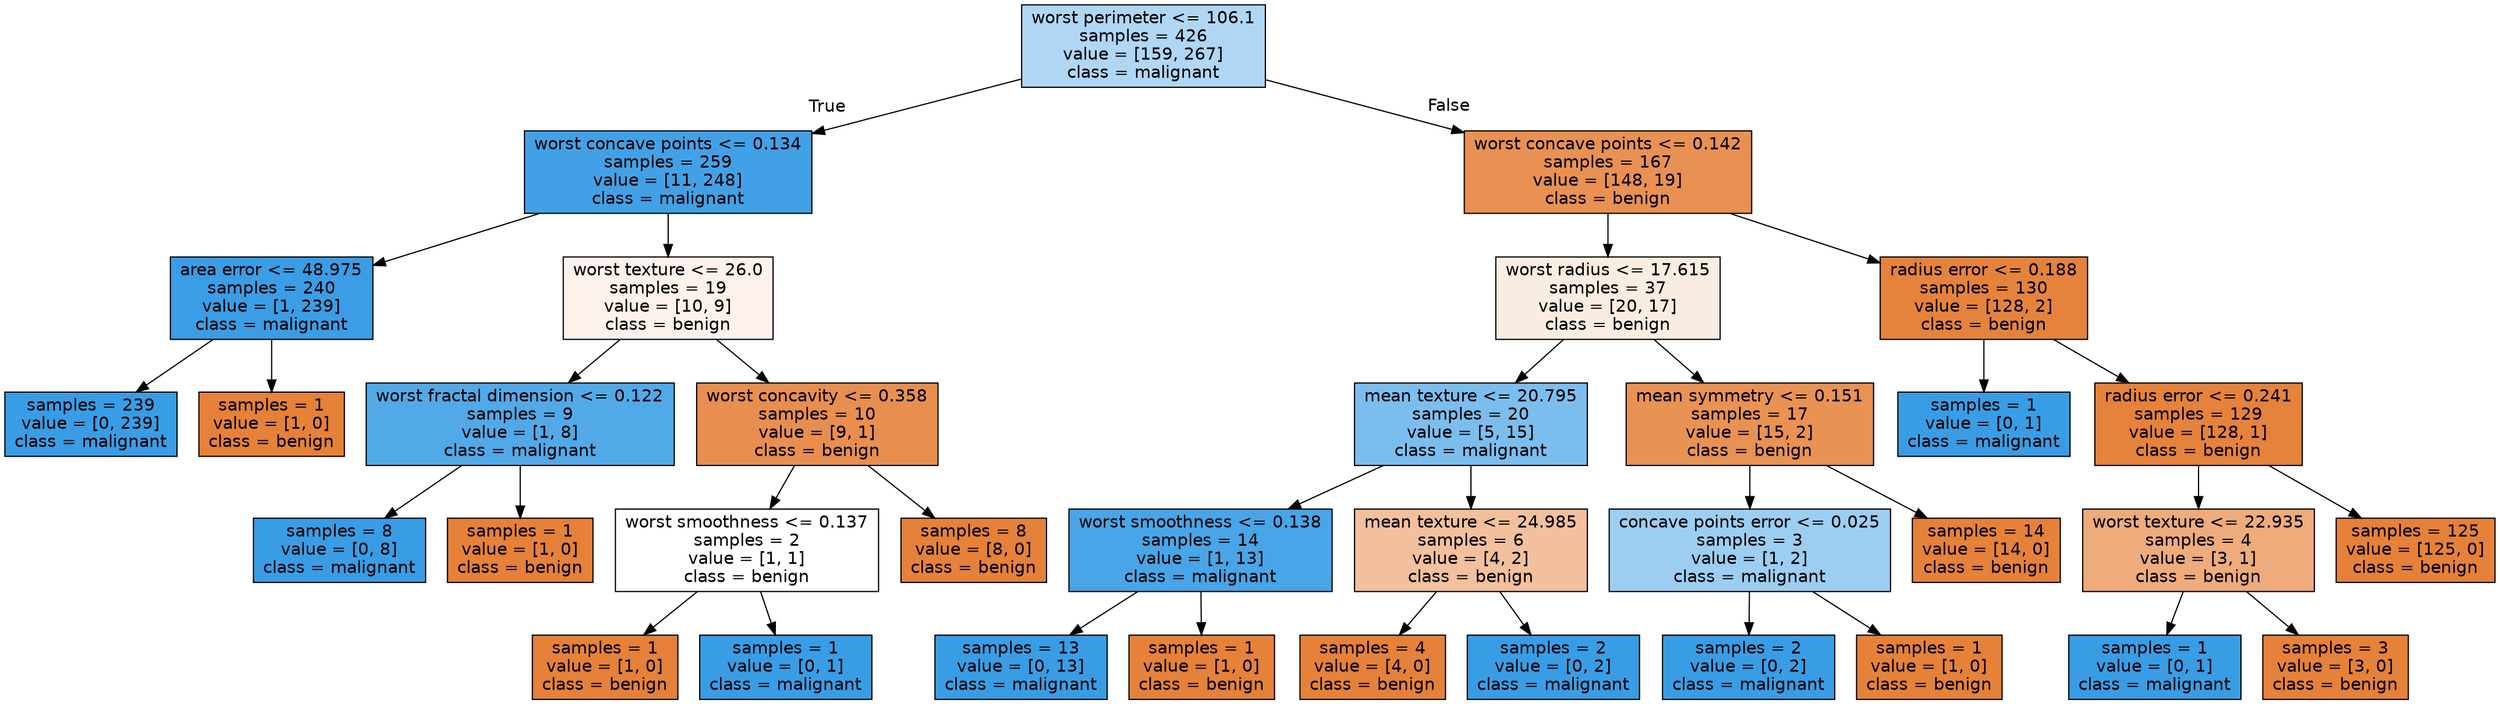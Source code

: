 digraph Tree {
node [shape=box, style="filled", color="black", fontname="helvetica"] ;
edge [fontname="helvetica"] ;
0 [label="worst perimeter <= 106.1\nsamples = 426\nvalue = [159, 267]\nclass = malignant", fillcolor="#afd7f4"] ;
1 [label="worst concave points <= 0.134\nsamples = 259\nvalue = [11, 248]\nclass = malignant", fillcolor="#42a1e6"] ;
0 -> 1 [labeldistance=2.5, labelangle=45, headlabel="True"] ;
2 [label="area error <= 48.975\nsamples = 240\nvalue = [1, 239]\nclass = malignant", fillcolor="#3a9de5"] ;
1 -> 2 ;
3 [label="samples = 239\nvalue = [0, 239]\nclass = malignant", fillcolor="#399de5"] ;
2 -> 3 ;
4 [label="samples = 1\nvalue = [1, 0]\nclass = benign", fillcolor="#e58139"] ;
2 -> 4 ;
5 [label="worst texture <= 26.0\nsamples = 19\nvalue = [10, 9]\nclass = benign", fillcolor="#fcf2eb"] ;
1 -> 5 ;
6 [label="worst fractal dimension <= 0.122\nsamples = 9\nvalue = [1, 8]\nclass = malignant", fillcolor="#52a9e8"] ;
5 -> 6 ;
7 [label="samples = 8\nvalue = [0, 8]\nclass = malignant", fillcolor="#399de5"] ;
6 -> 7 ;
8 [label="samples = 1\nvalue = [1, 0]\nclass = benign", fillcolor="#e58139"] ;
6 -> 8 ;
9 [label="worst concavity <= 0.358\nsamples = 10\nvalue = [9, 1]\nclass = benign", fillcolor="#e88f4f"] ;
5 -> 9 ;
10 [label="worst smoothness <= 0.137\nsamples = 2\nvalue = [1, 1]\nclass = benign", fillcolor="#ffffff"] ;
9 -> 10 ;
11 [label="samples = 1\nvalue = [1, 0]\nclass = benign", fillcolor="#e58139"] ;
10 -> 11 ;
12 [label="samples = 1\nvalue = [0, 1]\nclass = malignant", fillcolor="#399de5"] ;
10 -> 12 ;
13 [label="samples = 8\nvalue = [8, 0]\nclass = benign", fillcolor="#e58139"] ;
9 -> 13 ;
14 [label="worst concave points <= 0.142\nsamples = 167\nvalue = [148, 19]\nclass = benign", fillcolor="#e89152"] ;
0 -> 14 [labeldistance=2.5, labelangle=-45, headlabel="False"] ;
15 [label="worst radius <= 17.615\nsamples = 37\nvalue = [20, 17]\nclass = benign", fillcolor="#fbece1"] ;
14 -> 15 ;
16 [label="mean texture <= 20.795\nsamples = 20\nvalue = [5, 15]\nclass = malignant", fillcolor="#7bbeee"] ;
15 -> 16 ;
17 [label="worst smoothness <= 0.138\nsamples = 14\nvalue = [1, 13]\nclass = malignant", fillcolor="#48a5e7"] ;
16 -> 17 ;
18 [label="samples = 13\nvalue = [0, 13]\nclass = malignant", fillcolor="#399de5"] ;
17 -> 18 ;
19 [label="samples = 1\nvalue = [1, 0]\nclass = benign", fillcolor="#e58139"] ;
17 -> 19 ;
20 [label="mean texture <= 24.985\nsamples = 6\nvalue = [4, 2]\nclass = benign", fillcolor="#f2c09c"] ;
16 -> 20 ;
21 [label="samples = 4\nvalue = [4, 0]\nclass = benign", fillcolor="#e58139"] ;
20 -> 21 ;
22 [label="samples = 2\nvalue = [0, 2]\nclass = malignant", fillcolor="#399de5"] ;
20 -> 22 ;
23 [label="mean symmetry <= 0.151\nsamples = 17\nvalue = [15, 2]\nclass = benign", fillcolor="#e89253"] ;
15 -> 23 ;
24 [label="concave points error <= 0.025\nsamples = 3\nvalue = [1, 2]\nclass = malignant", fillcolor="#9ccef2"] ;
23 -> 24 ;
25 [label="samples = 2\nvalue = [0, 2]\nclass = malignant", fillcolor="#399de5"] ;
24 -> 25 ;
26 [label="samples = 1\nvalue = [1, 0]\nclass = benign", fillcolor="#e58139"] ;
24 -> 26 ;
27 [label="samples = 14\nvalue = [14, 0]\nclass = benign", fillcolor="#e58139"] ;
23 -> 27 ;
28 [label="radius error <= 0.188\nsamples = 130\nvalue = [128, 2]\nclass = benign", fillcolor="#e5833c"] ;
14 -> 28 ;
29 [label="samples = 1\nvalue = [0, 1]\nclass = malignant", fillcolor="#399de5"] ;
28 -> 29 ;
30 [label="radius error <= 0.241\nsamples = 129\nvalue = [128, 1]\nclass = benign", fillcolor="#e5823b"] ;
28 -> 30 ;
31 [label="worst texture <= 22.935\nsamples = 4\nvalue = [3, 1]\nclass = benign", fillcolor="#eeab7b"] ;
30 -> 31 ;
32 [label="samples = 1\nvalue = [0, 1]\nclass = malignant", fillcolor="#399de5"] ;
31 -> 32 ;
33 [label="samples = 3\nvalue = [3, 0]\nclass = benign", fillcolor="#e58139"] ;
31 -> 33 ;
34 [label="samples = 125\nvalue = [125, 0]\nclass = benign", fillcolor="#e58139"] ;
30 -> 34 ;
}